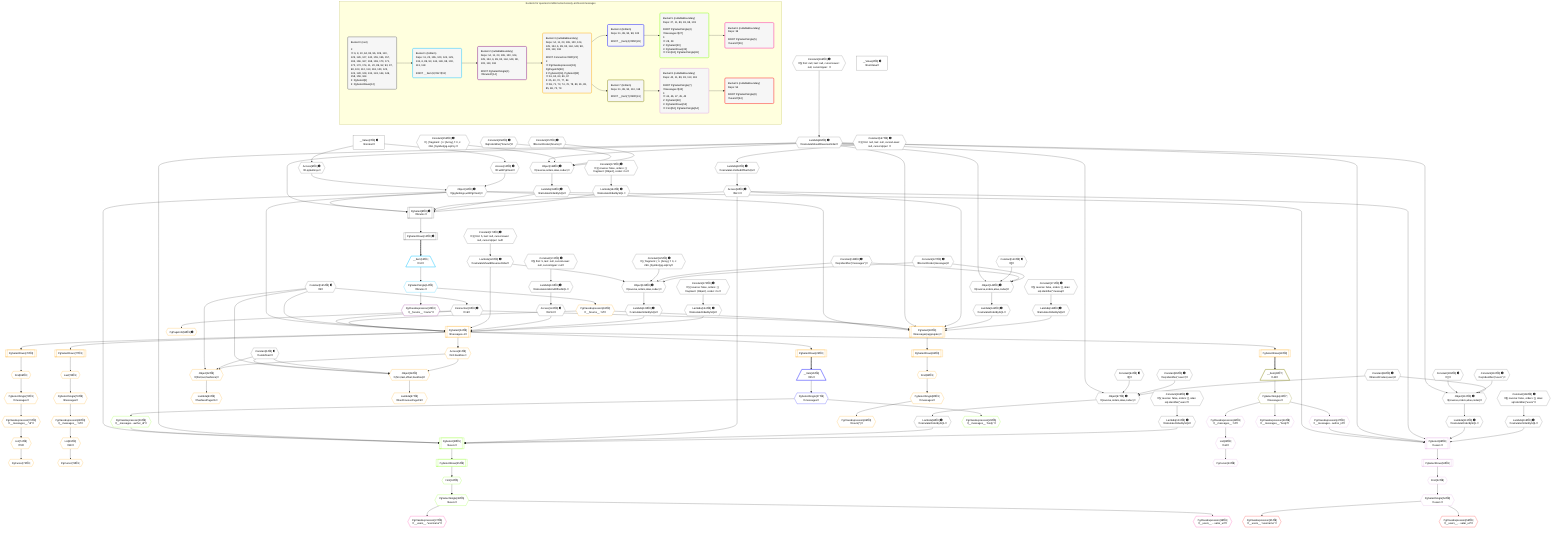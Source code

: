 %%{init: {'themeVariables': { 'fontSize': '12px'}}}%%
graph TD
    classDef path fill:#eee,stroke:#000,color:#000
    classDef plan fill:#fff,stroke-width:1px,color:#000
    classDef itemplan fill:#fff,stroke-width:2px,color:#000
    classDef unbatchedplan fill:#dff,stroke-width:1px,color:#000
    classDef sideeffectplan fill:#fcc,stroke-width:2px,color:#000
    classDef bucket fill:#f6f6f6,color:#000,stroke-width:2px,text-align:left


    %% plan dependencies
    PgSelect8[["PgSelect[8∈0] ➊<br />ᐸforumsᐳ"]]:::plan
    Object11{{"Object[11∈0] ➊<br />ᐸ{pgSettings,withPgClient}ᐳ"}}:::plan
    Lambda89{{"Lambda[89∈0] ➊<br />ᐸcalculateShouldReverseOrderᐳ"}}:::plan
    Access93{{"Access[93∈0] ➊<br />ᐸ92.0ᐳ"}}:::plan
    Lambda159{{"Lambda[159∈0] ➊<br />ᐸcalculateOrderBySQLᐳ"}}:::plan
    Lambda164{{"Lambda[164∈0] ➊<br />ᐸcalculateOrderBySQLᐳ"}}:::plan
    Object11 & Lambda89 & Access93 & Lambda159 & Lambda164 --> PgSelect8
    Object97{{"Object[97∈0] ➊<br />ᐸ{reverse,orders,alias,codec}ᐳ"}}:::plan
    Constant94{{"Constant[94∈0] ➊<br />ᐸ[]ᐳ"}}:::plan
    Constant95{{"Constant[95∈0] ➊<br />ᐸsql.identifier(”users”)ᐳ"}}:::plan
    Constant96{{"Constant[96∈0] ➊<br />ᐸRecordCodec(users)ᐳ"}}:::plan
    Lambda89 & Constant94 & Constant95 & Constant96 --> Object97
    Object112{{"Object[112∈0] ➊<br />ᐸ{reverse,orders,alias,codec}ᐳ"}}:::plan
    Constant109{{"Constant[109∈0] ➊<br />ᐸ[]ᐳ"}}:::plan
    Constant110{{"Constant[110∈0] ➊<br />ᐸsql.identifier(”users”)ᐳ"}}:::plan
    Lambda89 & Constant109 & Constant110 & Constant96 --> Object112
    Object128{{"Object[128∈0] ➊<br />ᐸ{reverse,orders,alias,codec}ᐳ"}}:::plan
    Lambda120{{"Lambda[120∈0] ➊<br />ᐸcalculateShouldReverseOrderᐳ"}}:::plan
    Constant125{{"Constant[125∈0] ➊<br />ᐸ[ { fragment: { n: [Array], f: 0, c: 266, [Symbol(pg-sql2-tyᐳ"}}:::plan
    Constant126{{"Constant[126∈0] ➊<br />ᐸsql.identifier(”messages”)ᐳ"}}:::plan
    Constant127{{"Constant[127∈0] ➊<br />ᐸRecordCodec(messages)ᐳ"}}:::plan
    Lambda120 & Constant125 & Constant126 & Constant127 --> Object128
    Object143{{"Object[143∈0] ➊<br />ᐸ{reverse,orders,alias,codec}ᐳ"}}:::plan
    Constant140{{"Constant[140∈0] ➊<br />ᐸ[]ᐳ"}}:::plan
    Lambda89 & Constant140 & Constant126 & Constant127 --> Object143
    Object158{{"Object[158∈0] ➊<br />ᐸ{reverse,orders,alias,codec}ᐳ"}}:::plan
    Constant155{{"Constant[155∈0] ➊<br />ᐸ[ { fragment: { n: [Array], f: 0, c: 266, [Symbol(pg-sql2-tyᐳ"}}:::plan
    Constant156{{"Constant[156∈0] ➊<br />ᐸsql.identifier(”forums”)ᐳ"}}:::plan
    Constant157{{"Constant[157∈0] ➊<br />ᐸRecordCodec(forums)ᐳ"}}:::plan
    Lambda89 & Constant155 & Constant156 & Constant157 --> Object158
    Access9{{"Access[9∈0] ➊<br />ᐸ2.pgSettingsᐳ"}}:::plan
    Access10{{"Access[10∈0] ➊<br />ᐸ2.withPgClientᐳ"}}:::plan
    Access9 & Access10 --> Object11
    __Value2["__Value[2∈0] ➊<br />ᐸcontextᐳ"]:::plan
    __Value2 --> Access9
    __Value2 --> Access10
    PgSelectRows12[["PgSelectRows[12∈0] ➊"]]:::plan
    PgSelect8 --> PgSelectRows12
    Connection23{{"Connection[23∈0] ➊<br />ᐸ19ᐳ"}}:::plan
    Constant165{{"Constant[165∈0] ➊<br />ᐸ5ᐳ"}}:::plan
    Constant165 --> Connection23
    Constant166{{"Constant[166∈0] ➊<br />ᐸ§{ first: null, last: null, cursorLower: null, cursorUpper: ᐳ"}}:::plan
    Constant166 --> Lambda89
    Lambda92{{"Lambda[92∈0] ➊<br />ᐸcalculateLimitAndOffsetSQLᐳ"}}:::plan
    Constant167{{"Constant[167∈0] ➊<br />ᐸ§{ first: null, last: null, cursorLower: null, cursorUpper: ᐳ"}}:::plan
    Constant167 --> Lambda92
    Lambda92 --> Access93
    Lambda98{{"Lambda[98∈0] ➊<br />ᐸcalculateOrderBySQLᐳ"}}:::plan
    Object97 --> Lambda98
    Lambda103{{"Lambda[103∈0] ➊<br />ᐸcalculateOrderBySQLᐳ"}}:::plan
    Constant168{{"Constant[168∈0] ➊<br />ᐸ§{ reverse: false, orders: [], alias: sql.identifier(”users”ᐳ"}}:::plan
    Constant168 --> Lambda103
    Lambda113{{"Lambda[113∈0] ➊<br />ᐸcalculateOrderBySQLᐳ"}}:::plan
    Object112 --> Lambda113
    Lambda118{{"Lambda[118∈0] ➊<br />ᐸcalculateOrderBySQLᐳ"}}:::plan
    Constant169{{"Constant[169∈0] ➊<br />ᐸ§{ reverse: false, orders: [], alias: sql.identifier(”users”ᐳ"}}:::plan
    Constant169 --> Lambda118
    Constant173{{"Constant[173∈0] ➊<br />ᐸ§{ first: 5, last: null, cursorLower: null, cursorUpper: nulᐳ"}}:::plan
    Constant173 --> Lambda120
    Lambda123{{"Lambda[123∈0] ➊<br />ᐸcalculateLimitAndOffsetSQLᐳ"}}:::plan
    Constant174{{"Constant[174∈0] ➊<br />ᐸ§{ first: 5, last: null, cursorLower: null, cursorUpper: nulᐳ"}}:::plan
    Constant174 --> Lambda123
    Access124{{"Access[124∈0] ➊<br />ᐸ123.0ᐳ"}}:::plan
    Lambda123 --> Access124
    Lambda129{{"Lambda[129∈0] ➊<br />ᐸcalculateOrderBySQLᐳ"}}:::plan
    Object128 --> Lambda129
    Lambda134{{"Lambda[134∈0] ➊<br />ᐸcalculateOrderBySQLᐳ"}}:::plan
    Constant170{{"Constant[170∈0] ➊<br />ᐸ§{ reverse: false, orders: [ { fragment: [Object], codec: Coᐳ"}}:::plan
    Constant170 --> Lambda134
    Lambda144{{"Lambda[144∈0] ➊<br />ᐸcalculateOrderBySQLᐳ"}}:::plan
    Object143 --> Lambda144
    Lambda149{{"Lambda[149∈0] ➊<br />ᐸcalculateOrderBySQLᐳ"}}:::plan
    Constant171{{"Constant[171∈0] ➊<br />ᐸ§{ reverse: false, orders: [], alias: sql.identifier(”messagᐳ"}}:::plan
    Constant171 --> Lambda149
    Object158 --> Lambda159
    Constant172{{"Constant[172∈0] ➊<br />ᐸ§{ reverse: false, orders: [ { fragment: [Object], codec: Coᐳ"}}:::plan
    Constant172 --> Lambda164
    __Value4["__Value[4∈0] ➊<br />ᐸrootValueᐳ"]:::plan
    Constant6{{"Constant[6∈0] ➊<br />ᐸundefinedᐳ"}}:::plan
    __Item13[/"__Item[13∈1]<br />ᐸ12ᐳ"\]:::itemplan
    PgSelectRows12 ==> __Item13
    PgSelectSingle14{{"PgSelectSingle[14∈1]<br />ᐸforumsᐳ"}}:::plan
    __Item13 --> PgSelectSingle14
    PgClassExpression15{{"PgClassExpression[15∈2]<br />ᐸ__forums__.”name”ᐳ"}}:::plan
    PgSelectSingle14 --> PgClassExpression15
    PgSelect24[["PgSelect[24∈3]<br />ᐸmessages+1ᐳ"]]:::plan
    PgClassExpression18{{"PgClassExpression[18∈3]<br />ᐸ__forums__.”id”ᐳ"}}:::plan
    Object11 & PgClassExpression18 & Connection23 & Constant165 & Lambda120 & Access124 & Lambda129 & Lambda134 --> PgSelect24
    PgSelect82[["PgSelect[82∈3]<br />ᐸmessages(aggregate)ᐳ"]]:::plan
    Object11 & PgClassExpression18 & Connection23 & Lambda89 & Access93 & Lambda144 & Lambda149 --> PgSelect82
    Object66{{"Object[66∈3]<br />ᐸ{first,last,offset,hasMore}ᐳ"}}:::plan
    Access61{{"Access[61∈3]<br />ᐸ24.hasMoreᐳ"}}:::plan
    Constant165 & Constant6 & Constant6 & Access61 --> Object66
    Object62{{"Object[62∈3]<br />ᐸ{first,last,hasMore}ᐳ"}}:::plan
    Constant165 & Constant6 & Access61 --> Object62
    PgSelectSingle14 --> PgClassExpression18
    PgSelectRows25[["PgSelectRows[25∈3]"]]:::plan
    PgSelect24 --> PgSelectRows25
    PgSelectRows40[["PgSelectRows[40∈3]"]]:::plan
    PgSelect24 --> PgSelectRows40
    PgPageInfo58{{"PgPageInfo[58∈3] ➊"}}:::plan
    Connection23 --> PgPageInfo58
    PgSelect24 --> Access61
    Lambda63{{"Lambda[63∈3]<br />ᐸhasNextPageCbᐳ"}}:::plan
    Object62 --> Lambda63
    Lambda67{{"Lambda[67∈3]<br />ᐸhasPreviousPageCbᐳ"}}:::plan
    Object66 --> Lambda67
    First69{{"First[69∈3]"}}:::plan
    PgSelectRows70[["PgSelectRows[70∈3]"]]:::plan
    PgSelectRows70 --> First69
    PgSelect24 --> PgSelectRows70
    PgSelectSingle71{{"PgSelectSingle[71∈3]<br />ᐸmessagesᐳ"}}:::plan
    First69 --> PgSelectSingle71
    PgCursor72{{"PgCursor[72∈3]"}}:::plan
    List74{{"List[74∈3]<br />ᐸ73ᐳ"}}:::plan
    List74 --> PgCursor72
    PgClassExpression73{{"PgClassExpression[73∈3]<br />ᐸ__messages__.”id”ᐳ"}}:::plan
    PgSelectSingle71 --> PgClassExpression73
    PgClassExpression73 --> List74
    Last76{{"Last[76∈3]"}}:::plan
    PgSelectRows77[["PgSelectRows[77∈3]"]]:::plan
    PgSelectRows77 --> Last76
    PgSelect24 --> PgSelectRows77
    PgSelectSingle78{{"PgSelectSingle[78∈3]<br />ᐸmessagesᐳ"}}:::plan
    Last76 --> PgSelectSingle78
    PgCursor79{{"PgCursor[79∈3]"}}:::plan
    List81{{"List[81∈3]<br />ᐸ80ᐳ"}}:::plan
    List81 --> PgCursor79
    PgClassExpression80{{"PgClassExpression[80∈3]<br />ᐸ__messages__.”id”ᐳ"}}:::plan
    PgSelectSingle78 --> PgClassExpression80
    PgClassExpression80 --> List81
    First83{{"First[83∈3]"}}:::plan
    PgSelectRows84[["PgSelectRows[84∈3]"]]:::plan
    PgSelectRows84 --> First83
    PgSelect82 --> PgSelectRows84
    PgSelectSingle85{{"PgSelectSingle[85∈3]<br />ᐸmessagesᐳ"}}:::plan
    First83 --> PgSelectSingle85
    PgClassExpression86{{"PgClassExpression[86∈3]<br />ᐸcount(*)ᐳ"}}:::plan
    PgSelectSingle85 --> PgClassExpression86
    __Item26[/"__Item[26∈4]<br />ᐸ25ᐳ"\]:::itemplan
    PgSelectRows25 ==> __Item26
    PgSelectSingle27{{"PgSelectSingle[27∈4]<br />ᐸmessagesᐳ"}}:::plan
    __Item26 --> PgSelectSingle27
    PgSelect30[["PgSelect[30∈5]<br />ᐸusersᐳ"]]:::plan
    PgClassExpression29{{"PgClassExpression[29∈5]<br />ᐸ__messages...author_id”ᐳ"}}:::plan
    Object11 & PgClassExpression29 & Lambda89 & Access93 & Lambda98 & Lambda103 --> PgSelect30
    PgClassExpression28{{"PgClassExpression[28∈5]<br />ᐸ__messages__.”body”ᐳ"}}:::plan
    PgSelectSingle27 --> PgClassExpression28
    PgSelectSingle27 --> PgClassExpression29
    First34{{"First[34∈5]"}}:::plan
    PgSelectRows35[["PgSelectRows[35∈5]"]]:::plan
    PgSelectRows35 --> First34
    PgSelect30 --> PgSelectRows35
    PgSelectSingle36{{"PgSelectSingle[36∈5]<br />ᐸusersᐳ"}}:::plan
    First34 --> PgSelectSingle36
    PgClassExpression37{{"PgClassExpression[37∈6]<br />ᐸ__users__.”username”ᐳ"}}:::plan
    PgSelectSingle36 --> PgClassExpression37
    PgClassExpression38{{"PgClassExpression[38∈6]<br />ᐸ__users__....vatar_url”ᐳ"}}:::plan
    PgSelectSingle36 --> PgClassExpression38
    __Item41[/"__Item[41∈7]<br />ᐸ40ᐳ"\]:::itemplan
    PgSelectRows40 ==> __Item41
    PgSelectSingle42{{"PgSelectSingle[42∈7]<br />ᐸmessagesᐳ"}}:::plan
    __Item41 --> PgSelectSingle42
    PgSelect48[["PgSelect[48∈8]<br />ᐸusersᐳ"]]:::plan
    PgClassExpression47{{"PgClassExpression[47∈8]<br />ᐸ__messages...author_id”ᐳ"}}:::plan
    Object11 & PgClassExpression47 & Lambda89 & Access93 & Lambda113 & Lambda118 --> PgSelect48
    PgCursor43{{"PgCursor[43∈8]"}}:::plan
    List45{{"List[45∈8]<br />ᐸ44ᐳ"}}:::plan
    List45 --> PgCursor43
    PgClassExpression44{{"PgClassExpression[44∈8]<br />ᐸ__messages__.”id”ᐳ"}}:::plan
    PgSelectSingle42 --> PgClassExpression44
    PgClassExpression44 --> List45
    PgClassExpression46{{"PgClassExpression[46∈8]<br />ᐸ__messages__.”body”ᐳ"}}:::plan
    PgSelectSingle42 --> PgClassExpression46
    PgSelectSingle42 --> PgClassExpression47
    First52{{"First[52∈8]"}}:::plan
    PgSelectRows53[["PgSelectRows[53∈8]"]]:::plan
    PgSelectRows53 --> First52
    PgSelect48 --> PgSelectRows53
    PgSelectSingle54{{"PgSelectSingle[54∈8]<br />ᐸusersᐳ"}}:::plan
    First52 --> PgSelectSingle54
    PgClassExpression55{{"PgClassExpression[55∈9]<br />ᐸ__users__.”username”ᐳ"}}:::plan
    PgSelectSingle54 --> PgClassExpression55
    PgClassExpression56{{"PgClassExpression[56∈9]<br />ᐸ__users__....vatar_url”ᐳ"}}:::plan
    PgSelectSingle54 --> PgClassExpression56

    %% define steps

    subgraph "Buckets for queries/conditions/exclusively-archived-messages"
    Bucket0("Bucket 0 (root)<br /><br />1: <br />ᐳ: 6, 9, 10, 94, 95, 96, 109, 110, 125, 126, 127, 140, 155, 156, 157, 165, 166, 167, 168, 169, 170, 171, 172, 173, 174, 11, 23, 89, 92, 93, 97, 98, 103, 112, 113, 118, 120, 123, 124, 128, 129, 134, 143, 144, 149, 158, 159, 164<br />2: PgSelect[8]<br />3: PgSelectRows[12]"):::bucket
    classDef bucket0 stroke:#696969
    class Bucket0,__Value2,__Value4,Constant6,PgSelect8,Access9,Access10,Object11,PgSelectRows12,Connection23,Lambda89,Lambda92,Access93,Constant94,Constant95,Constant96,Object97,Lambda98,Lambda103,Constant109,Constant110,Object112,Lambda113,Lambda118,Lambda120,Lambda123,Access124,Constant125,Constant126,Constant127,Object128,Lambda129,Lambda134,Constant140,Object143,Lambda144,Lambda149,Constant155,Constant156,Constant157,Object158,Lambda159,Lambda164,Constant165,Constant166,Constant167,Constant168,Constant169,Constant170,Constant171,Constant172,Constant173,Constant174 bucket0
    Bucket1("Bucket 1 (listItem)<br />Deps: 11, 23, 165, 120, 124, 129, 134, 6, 89, 93, 144, 149, 98, 103, 113, 118<br /><br />ROOT __Item{1}ᐸ12ᐳ[13]"):::bucket
    classDef bucket1 stroke:#00bfff
    class Bucket1,__Item13,PgSelectSingle14 bucket1
    Bucket2("Bucket 2 (nullableBoundary)<br />Deps: 14, 11, 23, 165, 120, 124, 129, 134, 6, 89, 93, 144, 149, 98, 103, 113, 118<br /><br />ROOT PgSelectSingle{1}ᐸforumsᐳ[14]"):::bucket
    classDef bucket2 stroke:#7f007f
    class Bucket2,PgClassExpression15 bucket2
    Bucket3("Bucket 3 (nullableBoundary)<br />Deps: 14, 11, 23, 165, 120, 124, 129, 134, 6, 89, 93, 144, 149, 98, 103, 113, 118<br /><br />ROOT Connectionᐸ19ᐳ[23]<br />1: <br />ᐳ: PgClassExpression[18], PgPageInfo[58]<br />2: PgSelect[24], PgSelect[82]<br />ᐳ: 61, 62, 63, 66, 67<br />3: 25, 40, 70, 77, 84<br />ᐳ: 69, 71, 73, 74, 76, 78, 80, 81, 83, 85, 86, 72, 79"):::bucket
    classDef bucket3 stroke:#ffa500
    class Bucket3,PgClassExpression18,PgSelect24,PgSelectRows25,PgSelectRows40,PgPageInfo58,Access61,Object62,Lambda63,Object66,Lambda67,First69,PgSelectRows70,PgSelectSingle71,PgCursor72,PgClassExpression73,List74,Last76,PgSelectRows77,PgSelectSingle78,PgCursor79,PgClassExpression80,List81,PgSelect82,First83,PgSelectRows84,PgSelectSingle85,PgClassExpression86 bucket3
    Bucket4("Bucket 4 (listItem)<br />Deps: 11, 89, 93, 98, 103<br /><br />ROOT __Item{4}ᐸ25ᐳ[26]"):::bucket
    classDef bucket4 stroke:#0000ff
    class Bucket4,__Item26,PgSelectSingle27 bucket4
    Bucket5("Bucket 5 (nullableBoundary)<br />Deps: 27, 11, 89, 93, 98, 103<br /><br />ROOT PgSelectSingle{4}ᐸmessagesᐳ[27]<br />1: <br />ᐳ: 28, 29<br />2: PgSelect[30]<br />3: PgSelectRows[35]<br />ᐳ: First[34], PgSelectSingle[36]"):::bucket
    classDef bucket5 stroke:#7fff00
    class Bucket5,PgClassExpression28,PgClassExpression29,PgSelect30,First34,PgSelectRows35,PgSelectSingle36 bucket5
    Bucket6("Bucket 6 (nullableBoundary)<br />Deps: 36<br /><br />ROOT PgSelectSingle{5}ᐸusersᐳ[36]"):::bucket
    classDef bucket6 stroke:#ff1493
    class Bucket6,PgClassExpression37,PgClassExpression38 bucket6
    Bucket7("Bucket 7 (listItem)<br />Deps: 11, 89, 93, 113, 118<br /><br />ROOT __Item{7}ᐸ40ᐳ[41]"):::bucket
    classDef bucket7 stroke:#808000
    class Bucket7,__Item41,PgSelectSingle42 bucket7
    Bucket8("Bucket 8 (nullableBoundary)<br />Deps: 42, 11, 89, 93, 113, 118<br /><br />ROOT PgSelectSingle{7}ᐸmessagesᐳ[42]<br />1: <br />ᐳ: 44, 46, 47, 45, 43<br />2: PgSelect[48]<br />3: PgSelectRows[53]<br />ᐳ: First[52], PgSelectSingle[54]"):::bucket
    classDef bucket8 stroke:#dda0dd
    class Bucket8,PgCursor43,PgClassExpression44,List45,PgClassExpression46,PgClassExpression47,PgSelect48,First52,PgSelectRows53,PgSelectSingle54 bucket8
    Bucket9("Bucket 9 (nullableBoundary)<br />Deps: 54<br /><br />ROOT PgSelectSingle{8}ᐸusersᐳ[54]"):::bucket
    classDef bucket9 stroke:#ff0000
    class Bucket9,PgClassExpression55,PgClassExpression56 bucket9
    Bucket0 --> Bucket1
    Bucket1 --> Bucket2
    Bucket2 --> Bucket3
    Bucket3 --> Bucket4 & Bucket7
    Bucket4 --> Bucket5
    Bucket5 --> Bucket6
    Bucket7 --> Bucket8
    Bucket8 --> Bucket9
    end